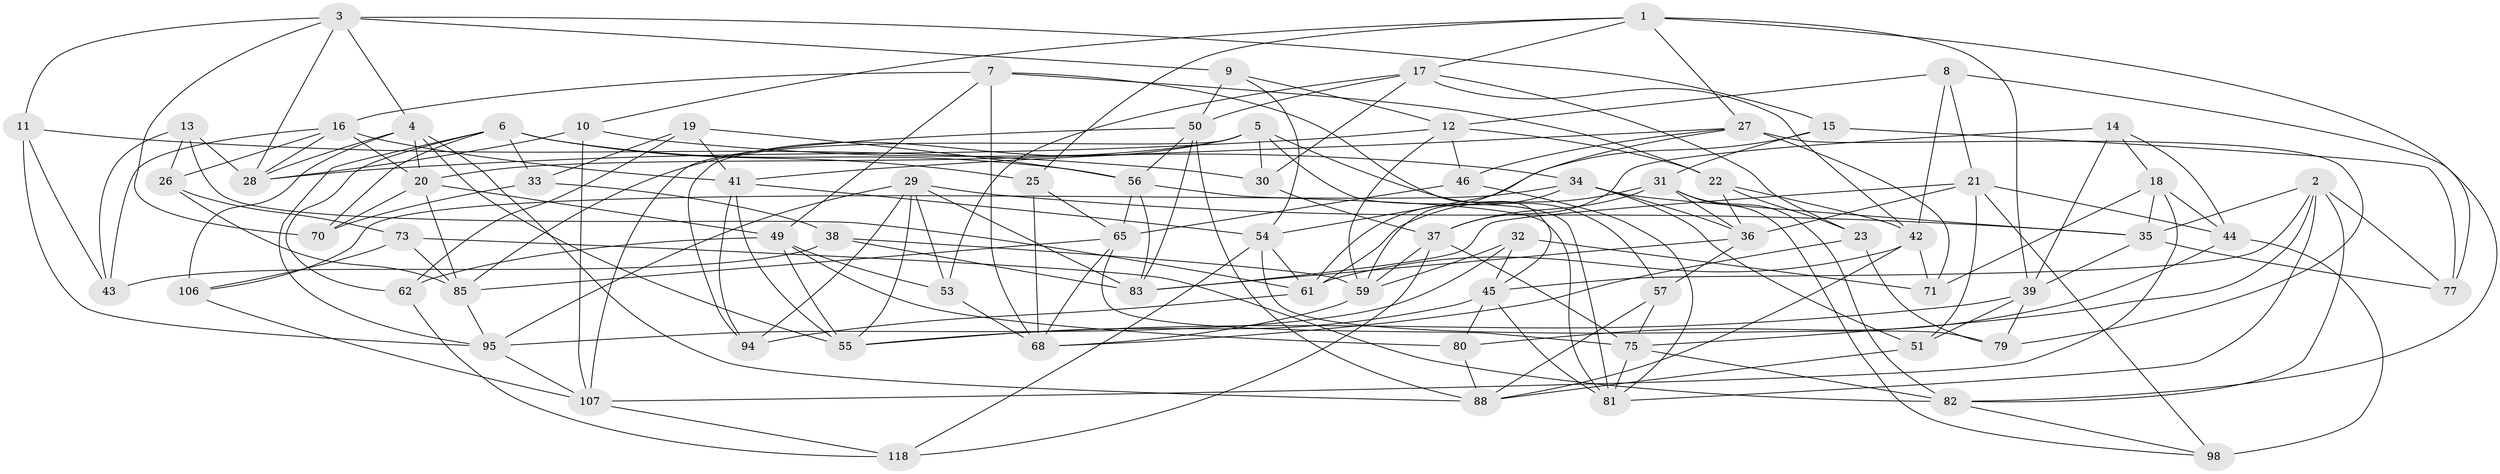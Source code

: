 // Generated by graph-tools (version 1.1) at 2025/24/03/03/25 07:24:27]
// undirected, 75 vertices, 192 edges
graph export_dot {
graph [start="1"]
  node [color=gray90,style=filled];
  1 [super="+102"];
  2 [super="+110"];
  3 [super="+116"];
  4 [super="+58"];
  5 [super="+101"];
  6 [super="+63"];
  7 [super="+52"];
  8;
  9;
  10;
  11;
  12 [super="+104"];
  13;
  14;
  15;
  16 [super="+24"];
  17 [super="+47"];
  18 [super="+91"];
  19;
  20 [super="+66"];
  21 [super="+64"];
  22 [super="+90"];
  23;
  25;
  26;
  27 [super="+69"];
  28 [super="+72"];
  29 [super="+40"];
  30;
  31 [super="+89"];
  32;
  33;
  34 [super="+97"];
  35 [super="+87"];
  36 [super="+74"];
  37 [super="+60"];
  38;
  39 [super="+86"];
  41 [super="+115"];
  42 [super="+48"];
  43;
  44 [super="+111"];
  45 [super="+103"];
  46;
  49 [super="+78"];
  50 [super="+117"];
  51;
  53;
  54 [super="+67"];
  55 [super="+113"];
  56 [super="+114"];
  57;
  59 [super="+96"];
  61 [super="+76"];
  62;
  65 [super="+119"];
  68 [super="+99"];
  70;
  71;
  73;
  75 [super="+108"];
  77;
  79;
  80;
  81 [super="+84"];
  82 [super="+92"];
  83 [super="+112"];
  85 [super="+93"];
  88 [super="+100"];
  94;
  95 [super="+105"];
  98;
  106;
  107 [super="+109"];
  118;
  1 -- 25;
  1 -- 17;
  1 -- 10;
  1 -- 77;
  1 -- 39;
  1 -- 27;
  2 -- 77;
  2 -- 45;
  2 -- 35;
  2 -- 81;
  2 -- 75;
  2 -- 82;
  3 -- 4;
  3 -- 9;
  3 -- 70;
  3 -- 11;
  3 -- 28;
  3 -- 15;
  4 -- 88;
  4 -- 106;
  4 -- 55;
  4 -- 28;
  4 -- 20;
  5 -- 20;
  5 -- 94;
  5 -- 57;
  5 -- 30;
  5 -- 81;
  5 -- 85;
  6 -- 25;
  6 -- 95;
  6 -- 62;
  6 -- 56;
  6 -- 33;
  6 -- 70;
  7 -- 49;
  7 -- 68;
  7 -- 16;
  7 -- 45;
  7 -- 22 [weight=2];
  8 -- 42;
  8 -- 21;
  8 -- 12;
  8 -- 82;
  9 -- 54;
  9 -- 50;
  9 -- 12;
  10 -- 107;
  10 -- 28;
  10 -- 34;
  11 -- 43;
  11 -- 30;
  11 -- 95;
  12 -- 46;
  12 -- 22;
  12 -- 59;
  12 -- 28;
  13 -- 61;
  13 -- 43;
  13 -- 26;
  13 -- 28;
  14 -- 39;
  14 -- 44;
  14 -- 37;
  14 -- 18;
  15 -- 54;
  15 -- 31;
  15 -- 77;
  16 -- 26;
  16 -- 28;
  16 -- 41;
  16 -- 43;
  16 -- 20;
  17 -- 30;
  17 -- 50;
  17 -- 53;
  17 -- 23;
  17 -- 42;
  18 -- 44 [weight=2];
  18 -- 35;
  18 -- 71;
  18 -- 107;
  19 -- 62;
  19 -- 41;
  19 -- 33;
  19 -- 56;
  20 -- 70;
  20 -- 49;
  20 -- 85;
  21 -- 98;
  21 -- 51;
  21 -- 83;
  21 -- 44;
  21 -- 36;
  22 -- 42;
  22 -- 36;
  22 -- 23;
  23 -- 79;
  23 -- 68;
  25 -- 65;
  25 -- 68;
  26 -- 73;
  26 -- 85;
  27 -- 71;
  27 -- 59;
  27 -- 41;
  27 -- 46;
  27 -- 79;
  29 -- 55;
  29 -- 83;
  29 -- 53;
  29 -- 94;
  29 -- 95;
  29 -- 35;
  30 -- 37;
  31 -- 36;
  31 -- 98;
  31 -- 61;
  31 -- 37;
  31 -- 82;
  32 -- 71;
  32 -- 45;
  32 -- 95;
  32 -- 59;
  33 -- 70;
  33 -- 38;
  34 -- 35;
  34 -- 51;
  34 -- 106;
  34 -- 36;
  34 -- 61;
  35 -- 39;
  35 -- 77;
  36 -- 83;
  36 -- 57;
  37 -- 118;
  37 -- 59;
  37 -- 75;
  38 -- 83;
  38 -- 43;
  38 -- 59;
  39 -- 79;
  39 -- 51;
  39 -- 55;
  41 -- 94;
  41 -- 55;
  41 -- 54;
  42 -- 61;
  42 -- 88;
  42 -- 71;
  44 -- 80;
  44 -- 98;
  45 -- 80;
  45 -- 81;
  45 -- 55;
  46 -- 81;
  46 -- 65;
  49 -- 80;
  49 -- 55;
  49 -- 53;
  49 -- 62;
  50 -- 56;
  50 -- 107;
  50 -- 83;
  50 -- 88;
  51 -- 88;
  53 -- 68;
  54 -- 118;
  54 -- 61;
  54 -- 79;
  56 -- 65;
  56 -- 81;
  56 -- 83;
  57 -- 88;
  57 -- 75;
  59 -- 68;
  61 -- 94;
  62 -- 118;
  65 -- 68;
  65 -- 75;
  65 -- 85;
  73 -- 106;
  73 -- 85;
  73 -- 82;
  75 -- 82;
  75 -- 81;
  80 -- 88;
  82 -- 98;
  85 -- 95;
  95 -- 107;
  106 -- 107;
  107 -- 118;
}
